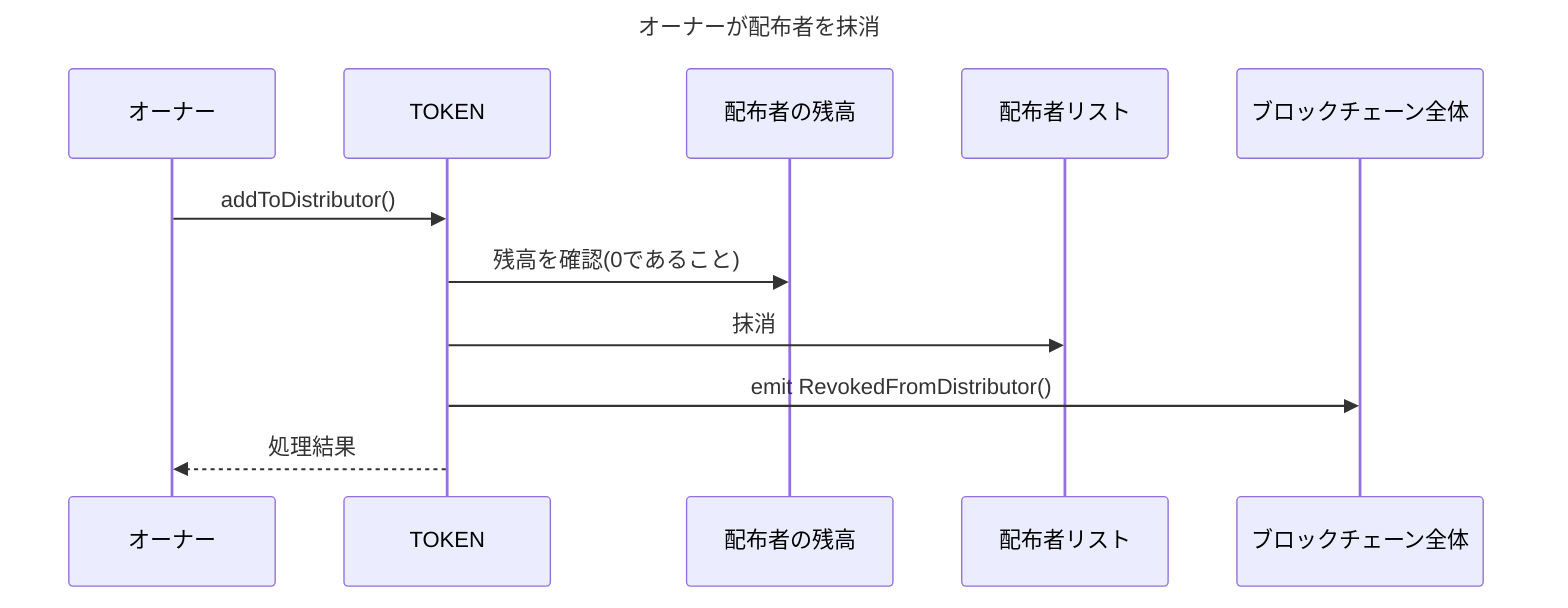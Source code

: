 sequenceDiagram
Title: オーナーが配布者を抹消
participant Human AS オーナー
participant TOKEN
participant 残高 AS 配布者の残高
participant 配布者リスト
participant 全体　AS ブロックチェーン全体

Human->>TOKEN: addToDistributor()
TOKEN->>残高: 残高を確認(0であること)
TOKEN->>配布者リスト: 抹消
TOKEN->>全体: emit RevokedFromDistributor()
TOKEN-->>Human: 処理結果